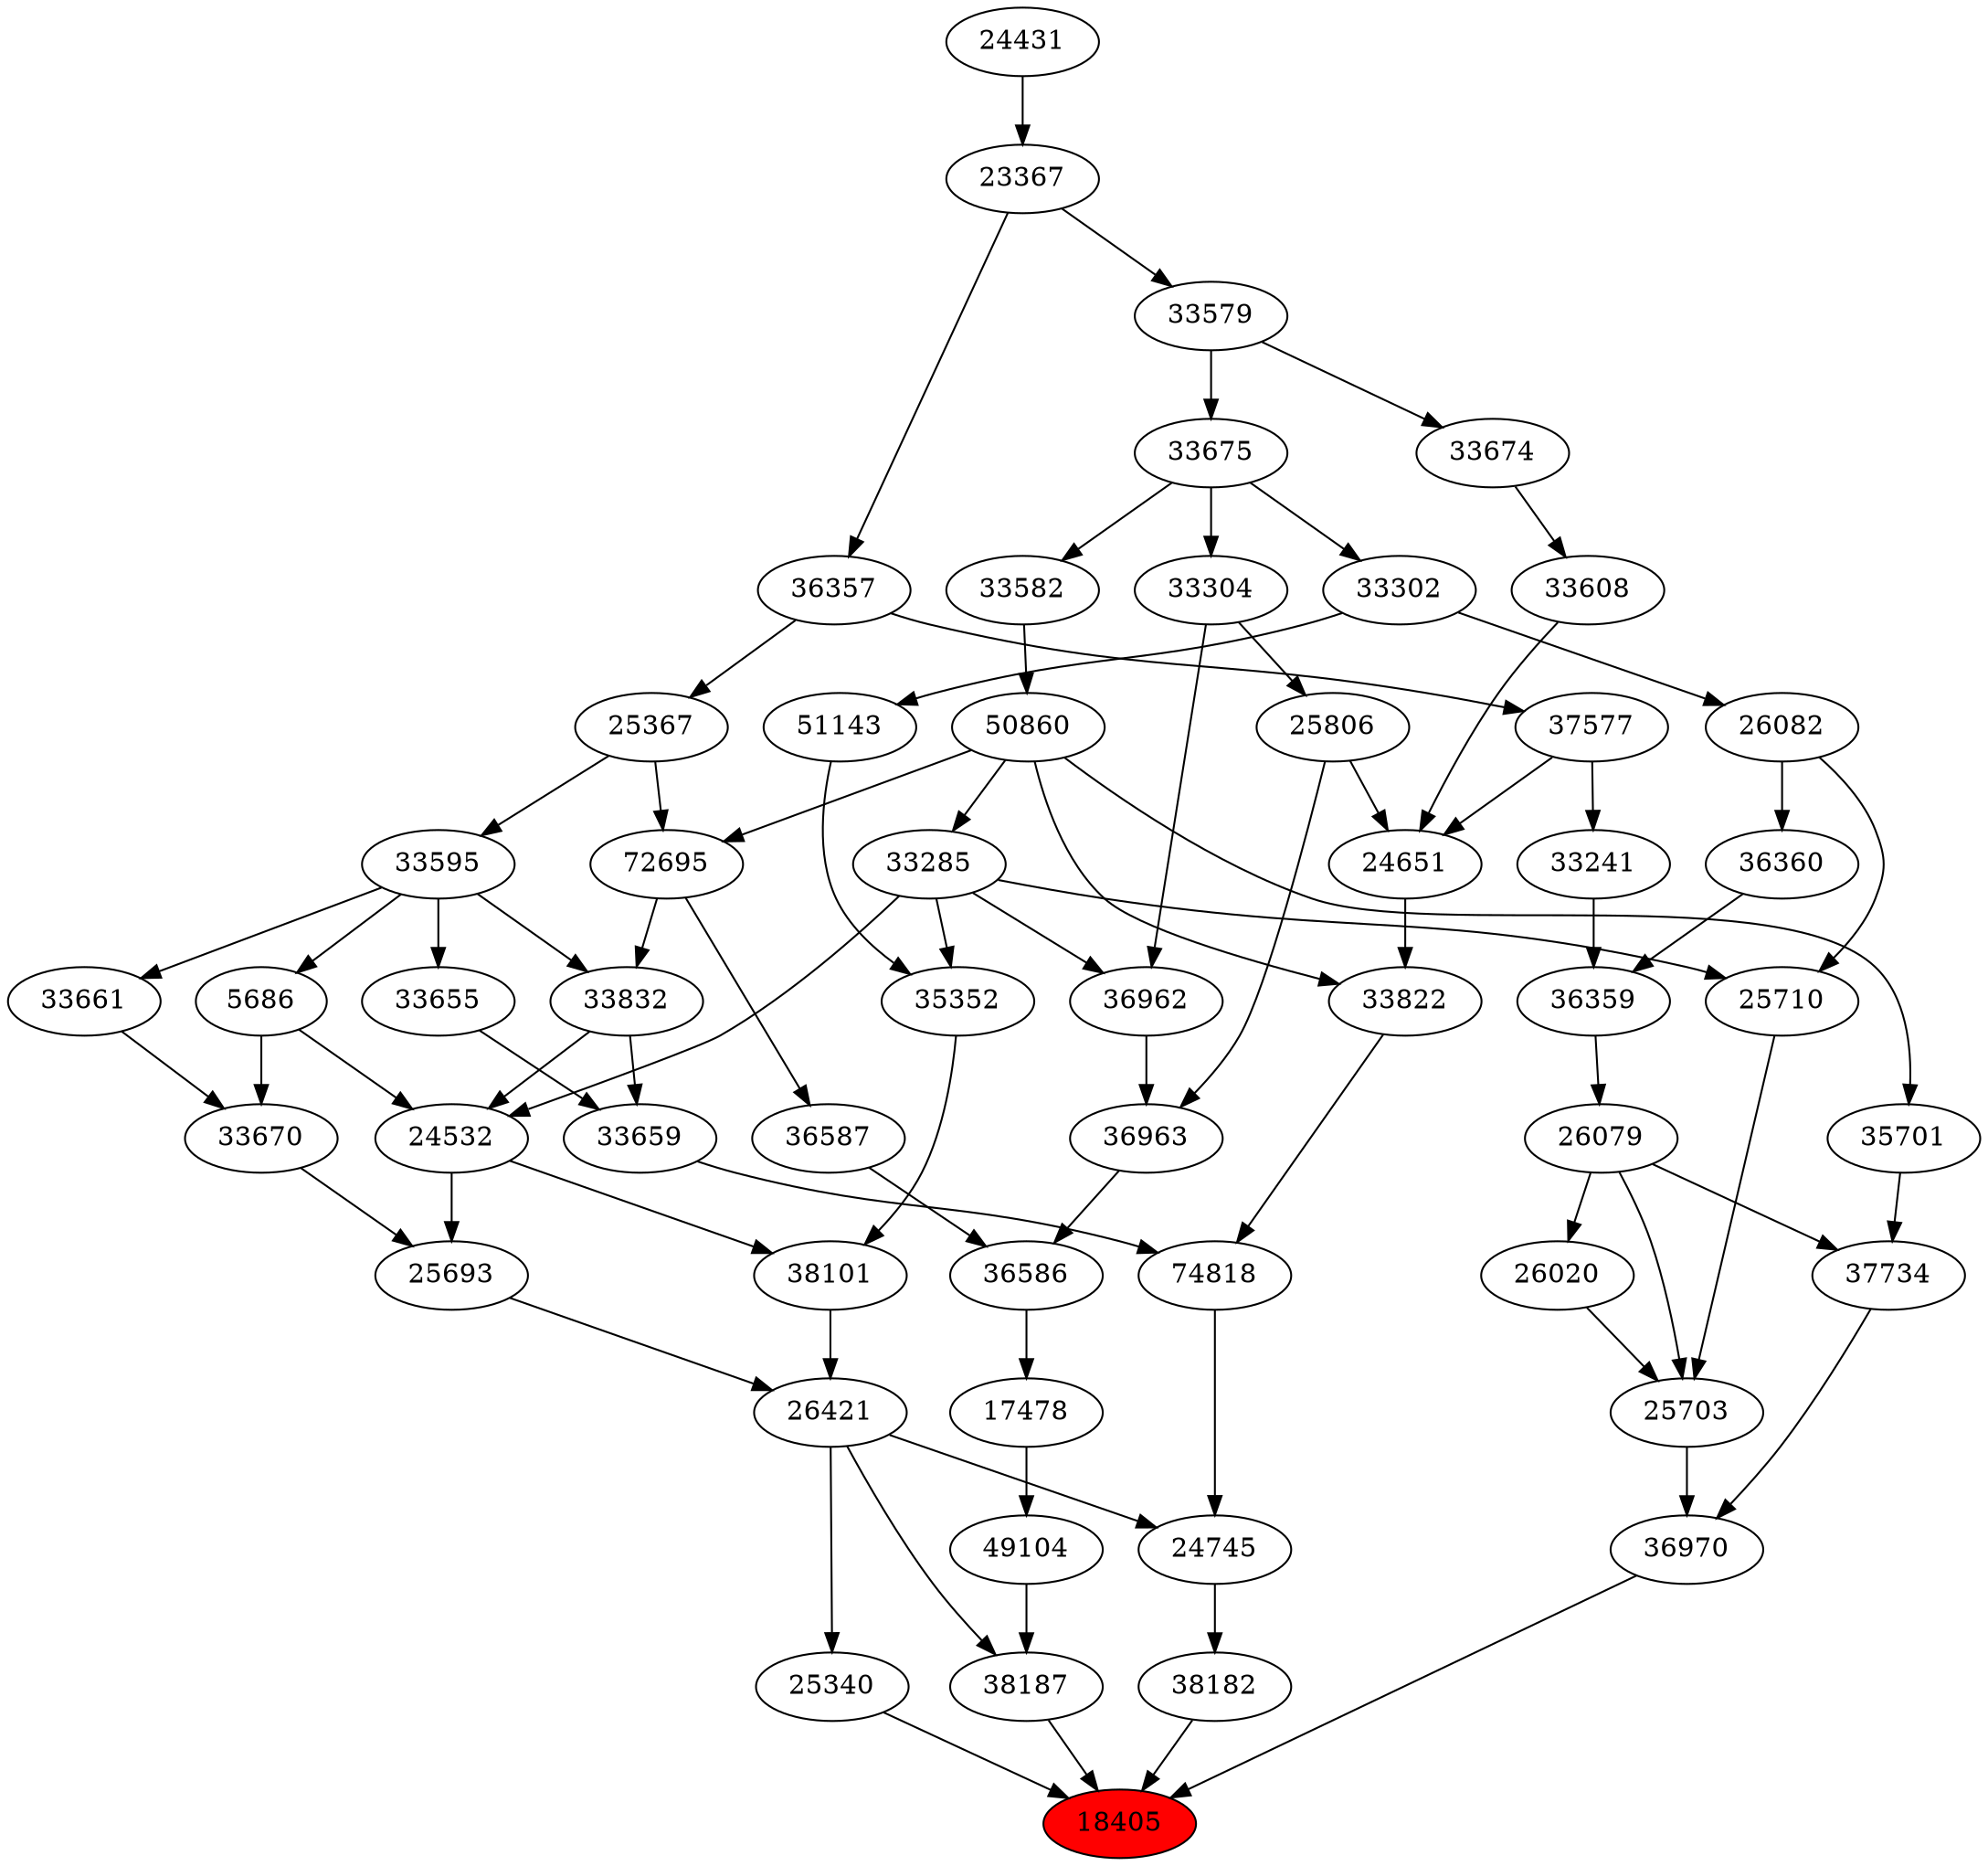 strict digraph{ 
18405 [label="18405" fillcolor=red style=filled]
36970 -> 18405
25340 -> 18405
38182 -> 18405
38187 -> 18405
36970 [label="36970"]
25703 -> 36970
37734 -> 36970
25340 [label="25340"]
26421 -> 25340
38182 [label="38182"]
24745 -> 38182
38187 [label="38187"]
26421 -> 38187
49104 -> 38187
25703 [label="25703"]
26020 -> 25703
26079 -> 25703
25710 -> 25703
37734 [label="37734"]
26079 -> 37734
35701 -> 37734
26421 [label="26421"]
25693 -> 26421
38101 -> 26421
24745 [label="24745"]
26421 -> 24745
74818 -> 24745
49104 [label="49104"]
17478 -> 49104
26020 [label="26020"]
26079 -> 26020
26079 [label="26079"]
36359 -> 26079
25710 [label="25710"]
26082 -> 25710
33285 -> 25710
35701 [label="35701"]
50860 -> 35701
25693 [label="25693"]
24532 -> 25693
33670 -> 25693
38101 [label="38101"]
24532 -> 38101
35352 -> 38101
74818 [label="74818"]
33822 -> 74818
33659 -> 74818
17478 [label="17478"]
36586 -> 17478
36359 [label="36359"]
33241 -> 36359
36360 -> 36359
26082 [label="26082"]
33302 -> 26082
33285 [label="33285"]
50860 -> 33285
50860 [label="50860"]
33582 -> 50860
24532 [label="24532"]
33285 -> 24532
5686 -> 24532
33832 -> 24532
33670 [label="33670"]
5686 -> 33670
33661 -> 33670
35352 [label="35352"]
33285 -> 35352
51143 -> 35352
33822 [label="33822"]
24651 -> 33822
50860 -> 33822
33659 [label="33659"]
33655 -> 33659
33832 -> 33659
36586 [label="36586"]
36587 -> 36586
36963 -> 36586
33241 [label="33241"]
37577 -> 33241
36360 [label="36360"]
26082 -> 36360
33302 [label="33302"]
33675 -> 33302
33582 [label="33582"]
33675 -> 33582
5686 [label="5686"]
33595 -> 5686
33832 [label="33832"]
72695 -> 33832
33595 -> 33832
33661 [label="33661"]
33595 -> 33661
51143 [label="51143"]
33302 -> 51143
24651 [label="24651"]
25806 -> 24651
33608 -> 24651
37577 -> 24651
33655 [label="33655"]
33595 -> 33655
36587 [label="36587"]
72695 -> 36587
36963 [label="36963"]
36962 -> 36963
25806 -> 36963
37577 [label="37577"]
36357 -> 37577
33675 [label="33675"]
33579 -> 33675
33595 [label="33595"]
25367 -> 33595
72695 [label="72695"]
50860 -> 72695
25367 -> 72695
25806 [label="25806"]
33304 -> 25806
33608 [label="33608"]
33674 -> 33608
36962 [label="36962"]
33285 -> 36962
33304 -> 36962
36357 [label="36357"]
23367 -> 36357
33579 [label="33579"]
23367 -> 33579
25367 [label="25367"]
36357 -> 25367
33304 [label="33304"]
33675 -> 33304
33674 [label="33674"]
33579 -> 33674
23367 [label="23367"]
24431 -> 23367
24431 [label="24431"]
}